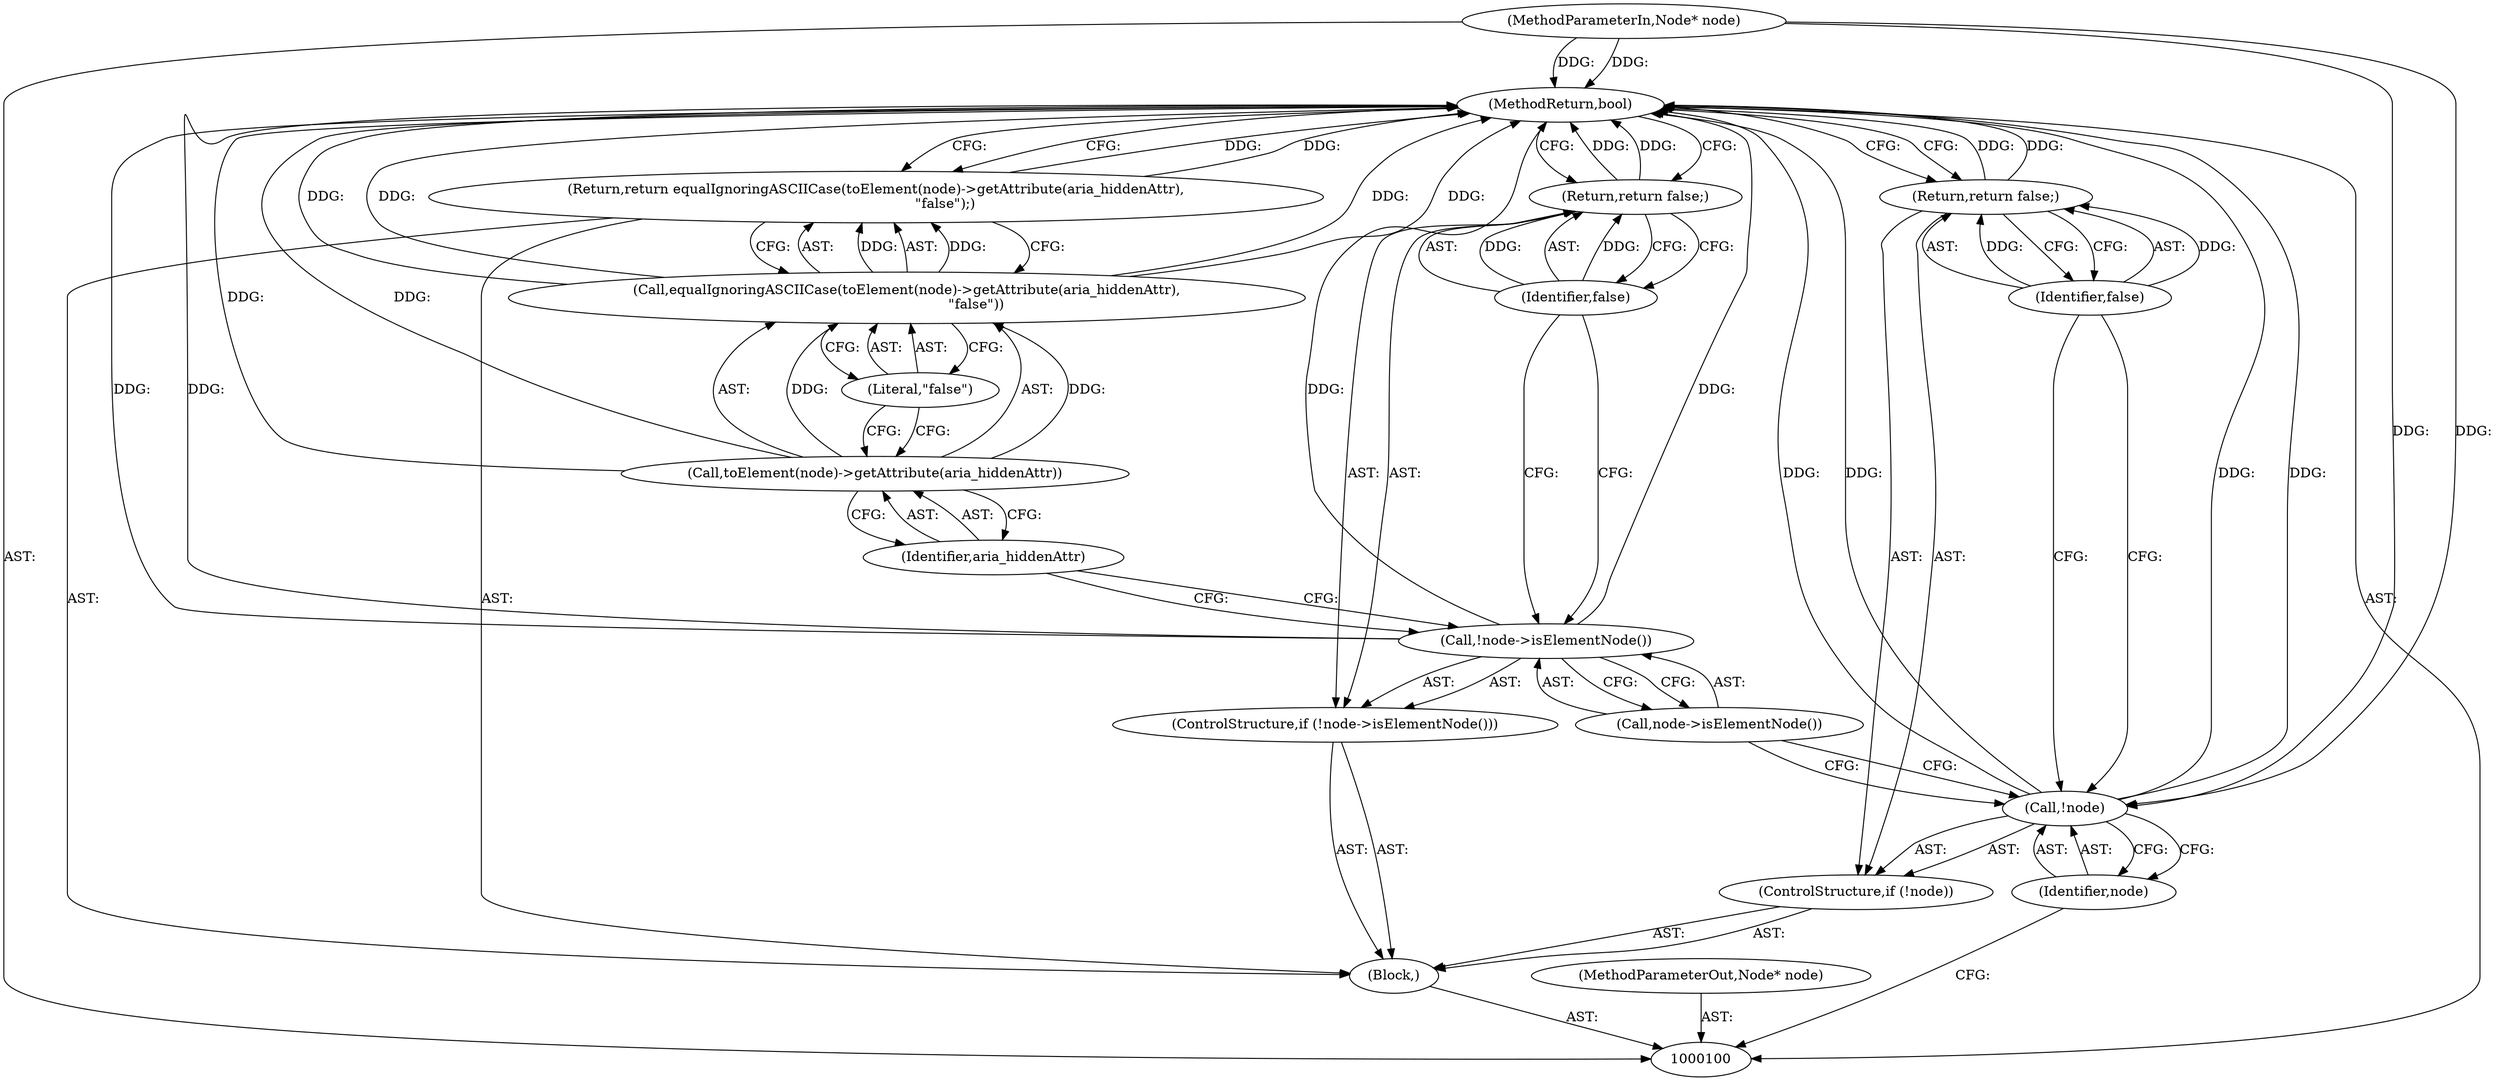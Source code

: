digraph "0_Chrome_d27468a832d5316884bd02f459cbf493697fd7e1_27" {
"1000118" [label="(MethodReturn,bool)"];
"1000101" [label="(MethodParameterIn,Node* node)"];
"1000141" [label="(MethodParameterOut,Node* node)"];
"1000102" [label="(Block,)"];
"1000103" [label="(ControlStructure,if (!node))"];
"1000104" [label="(Call,!node)"];
"1000105" [label="(Identifier,node)"];
"1000107" [label="(Identifier,false)"];
"1000106" [label="(Return,return false;)"];
"1000108" [label="(ControlStructure,if (!node->isElementNode()))"];
"1000109" [label="(Call,!node->isElementNode())"];
"1000110" [label="(Call,node->isElementNode())"];
"1000112" [label="(Identifier,false)"];
"1000111" [label="(Return,return false;)"];
"1000113" [label="(Return,return equalIgnoringASCIICase(toElement(node)->getAttribute(aria_hiddenAttr),\n                                \"false\");)"];
"1000115" [label="(Call,toElement(node)->getAttribute(aria_hiddenAttr))"];
"1000116" [label="(Identifier,aria_hiddenAttr)"];
"1000114" [label="(Call,equalIgnoringASCIICase(toElement(node)->getAttribute(aria_hiddenAttr),\n                                \"false\"))"];
"1000117" [label="(Literal,\"false\")"];
"1000118" -> "1000100"  [label="AST: "];
"1000118" -> "1000106"  [label="CFG: "];
"1000118" -> "1000111"  [label="CFG: "];
"1000118" -> "1000113"  [label="CFG: "];
"1000111" -> "1000118"  [label="DDG: "];
"1000104" -> "1000118"  [label="DDG: "];
"1000104" -> "1000118"  [label="DDG: "];
"1000114" -> "1000118"  [label="DDG: "];
"1000114" -> "1000118"  [label="DDG: "];
"1000115" -> "1000118"  [label="DDG: "];
"1000109" -> "1000118"  [label="DDG: "];
"1000109" -> "1000118"  [label="DDG: "];
"1000101" -> "1000118"  [label="DDG: "];
"1000106" -> "1000118"  [label="DDG: "];
"1000113" -> "1000118"  [label="DDG: "];
"1000101" -> "1000100"  [label="AST: "];
"1000101" -> "1000118"  [label="DDG: "];
"1000101" -> "1000104"  [label="DDG: "];
"1000141" -> "1000100"  [label="AST: "];
"1000102" -> "1000100"  [label="AST: "];
"1000103" -> "1000102"  [label="AST: "];
"1000108" -> "1000102"  [label="AST: "];
"1000113" -> "1000102"  [label="AST: "];
"1000103" -> "1000102"  [label="AST: "];
"1000104" -> "1000103"  [label="AST: "];
"1000106" -> "1000103"  [label="AST: "];
"1000104" -> "1000103"  [label="AST: "];
"1000104" -> "1000105"  [label="CFG: "];
"1000105" -> "1000104"  [label="AST: "];
"1000107" -> "1000104"  [label="CFG: "];
"1000110" -> "1000104"  [label="CFG: "];
"1000104" -> "1000118"  [label="DDG: "];
"1000104" -> "1000118"  [label="DDG: "];
"1000101" -> "1000104"  [label="DDG: "];
"1000105" -> "1000104"  [label="AST: "];
"1000105" -> "1000100"  [label="CFG: "];
"1000104" -> "1000105"  [label="CFG: "];
"1000107" -> "1000106"  [label="AST: "];
"1000107" -> "1000104"  [label="CFG: "];
"1000106" -> "1000107"  [label="CFG: "];
"1000107" -> "1000106"  [label="DDG: "];
"1000106" -> "1000103"  [label="AST: "];
"1000106" -> "1000107"  [label="CFG: "];
"1000107" -> "1000106"  [label="AST: "];
"1000118" -> "1000106"  [label="CFG: "];
"1000106" -> "1000118"  [label="DDG: "];
"1000107" -> "1000106"  [label="DDG: "];
"1000108" -> "1000102"  [label="AST: "];
"1000109" -> "1000108"  [label="AST: "];
"1000111" -> "1000108"  [label="AST: "];
"1000109" -> "1000108"  [label="AST: "];
"1000109" -> "1000110"  [label="CFG: "];
"1000110" -> "1000109"  [label="AST: "];
"1000112" -> "1000109"  [label="CFG: "];
"1000116" -> "1000109"  [label="CFG: "];
"1000109" -> "1000118"  [label="DDG: "];
"1000109" -> "1000118"  [label="DDG: "];
"1000110" -> "1000109"  [label="AST: "];
"1000110" -> "1000104"  [label="CFG: "];
"1000109" -> "1000110"  [label="CFG: "];
"1000112" -> "1000111"  [label="AST: "];
"1000112" -> "1000109"  [label="CFG: "];
"1000111" -> "1000112"  [label="CFG: "];
"1000112" -> "1000111"  [label="DDG: "];
"1000111" -> "1000108"  [label="AST: "];
"1000111" -> "1000112"  [label="CFG: "];
"1000112" -> "1000111"  [label="AST: "];
"1000118" -> "1000111"  [label="CFG: "];
"1000111" -> "1000118"  [label="DDG: "];
"1000112" -> "1000111"  [label="DDG: "];
"1000113" -> "1000102"  [label="AST: "];
"1000113" -> "1000114"  [label="CFG: "];
"1000114" -> "1000113"  [label="AST: "];
"1000118" -> "1000113"  [label="CFG: "];
"1000113" -> "1000118"  [label="DDG: "];
"1000114" -> "1000113"  [label="DDG: "];
"1000115" -> "1000114"  [label="AST: "];
"1000115" -> "1000116"  [label="CFG: "];
"1000116" -> "1000115"  [label="AST: "];
"1000117" -> "1000115"  [label="CFG: "];
"1000115" -> "1000118"  [label="DDG: "];
"1000115" -> "1000114"  [label="DDG: "];
"1000116" -> "1000115"  [label="AST: "];
"1000116" -> "1000109"  [label="CFG: "];
"1000115" -> "1000116"  [label="CFG: "];
"1000114" -> "1000113"  [label="AST: "];
"1000114" -> "1000117"  [label="CFG: "];
"1000115" -> "1000114"  [label="AST: "];
"1000117" -> "1000114"  [label="AST: "];
"1000113" -> "1000114"  [label="CFG: "];
"1000114" -> "1000118"  [label="DDG: "];
"1000114" -> "1000118"  [label="DDG: "];
"1000114" -> "1000113"  [label="DDG: "];
"1000115" -> "1000114"  [label="DDG: "];
"1000117" -> "1000114"  [label="AST: "];
"1000117" -> "1000115"  [label="CFG: "];
"1000114" -> "1000117"  [label="CFG: "];
}
